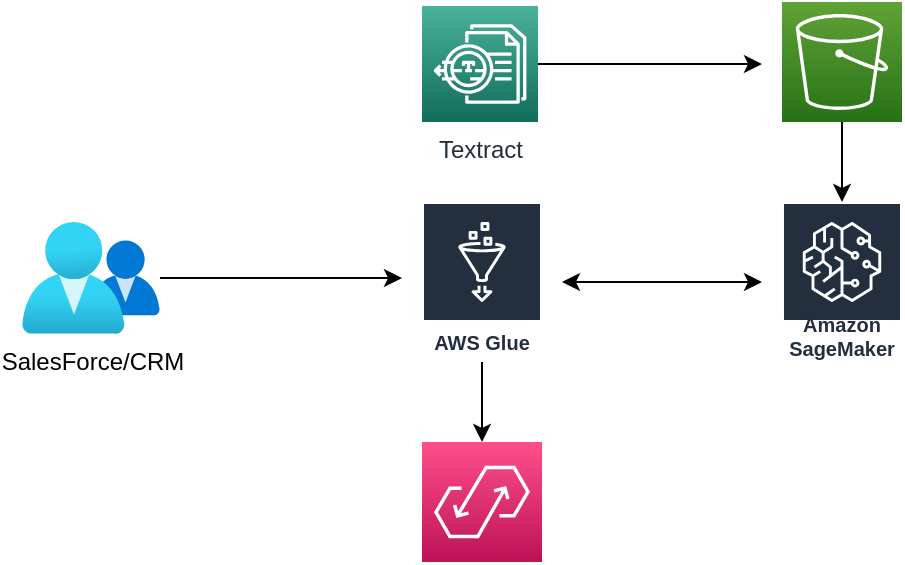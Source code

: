 <mxfile version="21.3.7" type="github">
  <diagram name="Page-1" id="f47Il1N4cPcmubnVRCwQ">
    <mxGraphModel dx="1674" dy="797" grid="1" gridSize="10" guides="1" tooltips="1" connect="1" arrows="1" fold="1" page="1" pageScale="1" pageWidth="850" pageHeight="1100" math="0" shadow="0">
      <root>
        <mxCell id="0" />
        <mxCell id="1" parent="0" />
        <mxCell id="9KH6CisNJ1EMCX3AS6jZ-10" style="edgeStyle=orthogonalEdgeStyle;rounded=0;orthogonalLoop=1;jettySize=auto;html=1;" edge="1" parent="1" source="9KH6CisNJ1EMCX3AS6jZ-1">
          <mxGeometry relative="1" as="geometry">
            <mxPoint x="280" y="198" as="targetPoint" />
          </mxGeometry>
        </mxCell>
        <mxCell id="9KH6CisNJ1EMCX3AS6jZ-1" value="SalesForce/CRM" style="image;aspect=fixed;html=1;points=[];align=center;fontSize=12;image=img/lib/azure2/management_governance/My_Customers.svg;" vertex="1" parent="1">
          <mxGeometry x="90" y="170" width="69" height="56.0" as="geometry" />
        </mxCell>
        <mxCell id="9KH6CisNJ1EMCX3AS6jZ-13" value="" style="edgeStyle=orthogonalEdgeStyle;rounded=0;orthogonalLoop=1;jettySize=auto;html=1;" edge="1" parent="1" source="9KH6CisNJ1EMCX3AS6jZ-3" target="9KH6CisNJ1EMCX3AS6jZ-4">
          <mxGeometry relative="1" as="geometry" />
        </mxCell>
        <mxCell id="9KH6CisNJ1EMCX3AS6jZ-3" value="AWS Glue" style="sketch=0;outlineConnect=0;fontColor=#232F3E;gradientColor=none;strokeColor=#ffffff;fillColor=#232F3E;dashed=0;verticalLabelPosition=middle;verticalAlign=bottom;align=center;html=1;whiteSpace=wrap;fontSize=10;fontStyle=1;spacing=3;shape=mxgraph.aws4.productIcon;prIcon=mxgraph.aws4.glue;" vertex="1" parent="1">
          <mxGeometry x="290" y="160" width="60" height="80" as="geometry" />
        </mxCell>
        <mxCell id="9KH6CisNJ1EMCX3AS6jZ-4" value="" style="sketch=0;points=[[0,0,0],[0.25,0,0],[0.5,0,0],[0.75,0,0],[1,0,0],[0,1,0],[0.25,1,0],[0.5,1,0],[0.75,1,0],[1,1,0],[0,0.25,0],[0,0.5,0],[0,0.75,0],[1,0.25,0],[1,0.5,0],[1,0.75,0]];outlineConnect=0;fontColor=#232F3E;gradientColor=#FF4F8B;gradientDirection=north;fillColor=#BC1356;strokeColor=#ffffff;dashed=0;verticalLabelPosition=bottom;verticalAlign=top;align=center;html=1;fontSize=12;fontStyle=0;aspect=fixed;shape=mxgraph.aws4.resourceIcon;resIcon=mxgraph.aws4.appflow;" vertex="1" parent="1">
          <mxGeometry x="290" y="280" width="60" height="60" as="geometry" />
        </mxCell>
        <mxCell id="9KH6CisNJ1EMCX3AS6jZ-5" value="Amazon SageMaker" style="sketch=0;outlineConnect=0;fontColor=#232F3E;gradientColor=none;strokeColor=#ffffff;fillColor=#232F3E;dashed=0;verticalLabelPosition=middle;verticalAlign=bottom;align=center;html=1;whiteSpace=wrap;fontSize=10;fontStyle=1;spacing=3;shape=mxgraph.aws4.productIcon;prIcon=mxgraph.aws4.sagemaker;" vertex="1" parent="1">
          <mxGeometry x="470" y="160" width="60" height="83" as="geometry" />
        </mxCell>
        <mxCell id="9KH6CisNJ1EMCX3AS6jZ-9" value="" style="edgeStyle=orthogonalEdgeStyle;rounded=0;orthogonalLoop=1;jettySize=auto;html=1;" edge="1" parent="1" source="9KH6CisNJ1EMCX3AS6jZ-6" target="9KH6CisNJ1EMCX3AS6jZ-5">
          <mxGeometry relative="1" as="geometry" />
        </mxCell>
        <mxCell id="9KH6CisNJ1EMCX3AS6jZ-6" value="" style="sketch=0;points=[[0,0,0],[0.25,0,0],[0.5,0,0],[0.75,0,0],[1,0,0],[0,1,0],[0.25,1,0],[0.5,1,0],[0.75,1,0],[1,1,0],[0,0.25,0],[0,0.5,0],[0,0.75,0],[1,0.25,0],[1,0.5,0],[1,0.75,0]];outlineConnect=0;fontColor=#232F3E;gradientColor=#60A337;gradientDirection=north;fillColor=#277116;strokeColor=#ffffff;dashed=0;verticalLabelPosition=bottom;verticalAlign=top;align=center;html=1;fontSize=12;fontStyle=0;aspect=fixed;shape=mxgraph.aws4.resourceIcon;resIcon=mxgraph.aws4.s3;" vertex="1" parent="1">
          <mxGeometry x="470" y="60" width="60" height="60" as="geometry" />
        </mxCell>
        <mxCell id="9KH6CisNJ1EMCX3AS6jZ-8" style="edgeStyle=orthogonalEdgeStyle;rounded=0;orthogonalLoop=1;jettySize=auto;html=1;" edge="1" parent="1" source="9KH6CisNJ1EMCX3AS6jZ-7">
          <mxGeometry relative="1" as="geometry">
            <mxPoint x="460" y="91" as="targetPoint" />
          </mxGeometry>
        </mxCell>
        <mxCell id="9KH6CisNJ1EMCX3AS6jZ-7" value="Textract" style="sketch=0;points=[[0,0,0],[0.25,0,0],[0.5,0,0],[0.75,0,0],[1,0,0],[0,1,0],[0.25,1,0],[0.5,1,0],[0.75,1,0],[1,1,0],[0,0.25,0],[0,0.5,0],[0,0.75,0],[1,0.25,0],[1,0.5,0],[1,0.75,0]];outlineConnect=0;fontColor=#232F3E;gradientColor=#4AB29A;gradientDirection=north;fillColor=#116D5B;strokeColor=#ffffff;dashed=0;verticalLabelPosition=bottom;verticalAlign=top;align=center;html=1;fontSize=12;fontStyle=0;aspect=fixed;shape=mxgraph.aws4.resourceIcon;resIcon=mxgraph.aws4.textract;" vertex="1" parent="1">
          <mxGeometry x="290" y="62" width="58" height="58" as="geometry" />
        </mxCell>
        <mxCell id="9KH6CisNJ1EMCX3AS6jZ-11" value="" style="endArrow=classic;startArrow=classic;html=1;rounded=0;" edge="1" parent="1">
          <mxGeometry width="50" height="50" relative="1" as="geometry">
            <mxPoint x="360" y="200" as="sourcePoint" />
            <mxPoint x="460" y="200" as="targetPoint" />
          </mxGeometry>
        </mxCell>
      </root>
    </mxGraphModel>
  </diagram>
</mxfile>
